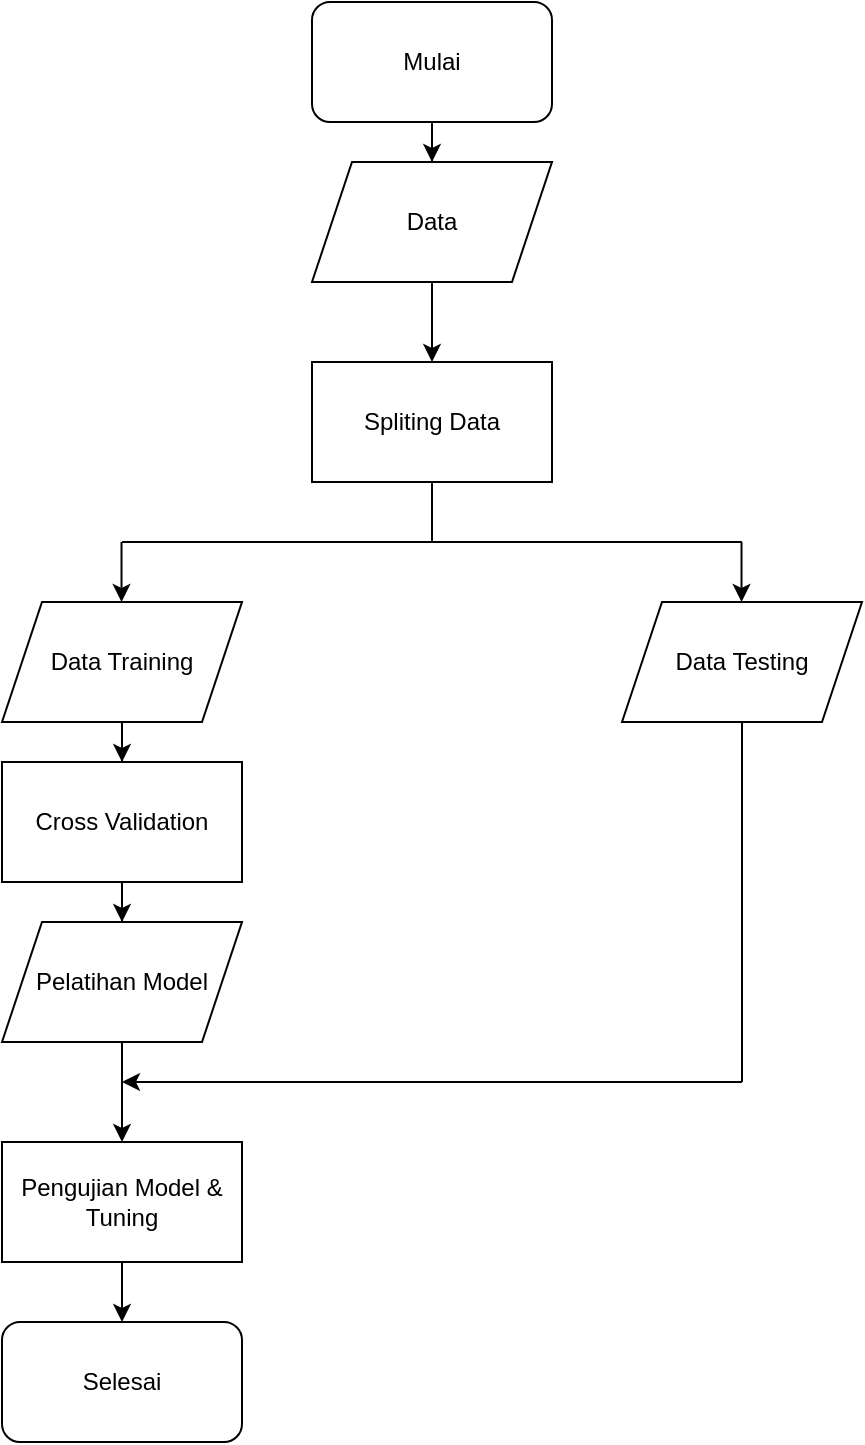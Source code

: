 <mxfile version="27.0.6">
  <diagram name="Page-1" id="WodKc6_ZIuvCr9vI83p-">
    <mxGraphModel dx="1367" dy="814" grid="1" gridSize="10" guides="1" tooltips="1" connect="1" arrows="1" fold="1" page="1" pageScale="1" pageWidth="850" pageHeight="1100" math="0" shadow="0">
      <root>
        <mxCell id="0" />
        <mxCell id="1" parent="0" />
        <mxCell id="mf4hABHOTUurk3NJhZ-f-36" value="" style="edgeStyle=orthogonalEdgeStyle;rounded=0;orthogonalLoop=1;jettySize=auto;html=1;" edge="1" parent="1" source="mf4hABHOTUurk3NJhZ-f-1" target="mf4hABHOTUurk3NJhZ-f-35">
          <mxGeometry relative="1" as="geometry" />
        </mxCell>
        <mxCell id="mf4hABHOTUurk3NJhZ-f-1" value="Mulai" style="rounded=1;whiteSpace=wrap;html=1;" vertex="1" parent="1">
          <mxGeometry x="365" y="30" width="120" height="60" as="geometry" />
        </mxCell>
        <mxCell id="mf4hABHOTUurk3NJhZ-f-5" value="" style="edgeStyle=orthogonalEdgeStyle;rounded=0;orthogonalLoop=1;jettySize=auto;html=1;" edge="1" parent="1" target="mf4hABHOTUurk3NJhZ-f-4">
          <mxGeometry relative="1" as="geometry">
            <mxPoint x="630" y="250" as="sourcePoint" />
          </mxGeometry>
        </mxCell>
        <mxCell id="mf4hABHOTUurk3NJhZ-f-16" style="edgeStyle=orthogonalEdgeStyle;rounded=0;orthogonalLoop=1;jettySize=auto;html=1;endArrow=none;startFill=0;" edge="1" parent="1" source="mf4hABHOTUurk3NJhZ-f-9">
          <mxGeometry relative="1" as="geometry">
            <mxPoint x="425" y="300" as="targetPoint" />
          </mxGeometry>
        </mxCell>
        <mxCell id="mf4hABHOTUurk3NJhZ-f-9" value="Spliting Data" style="rounded=0;whiteSpace=wrap;html=1;" vertex="1" parent="1">
          <mxGeometry x="365" y="210" width="120" height="60" as="geometry" />
        </mxCell>
        <mxCell id="mf4hABHOTUurk3NJhZ-f-18" value="" style="endArrow=none;html=1;rounded=0;" edge="1" parent="1">
          <mxGeometry width="50" height="50" relative="1" as="geometry">
            <mxPoint x="270" y="300" as="sourcePoint" />
            <mxPoint x="580" y="300" as="targetPoint" />
          </mxGeometry>
        </mxCell>
        <mxCell id="mf4hABHOTUurk3NJhZ-f-19" value="" style="endArrow=classic;html=1;rounded=0;" edge="1" parent="1">
          <mxGeometry width="50" height="50" relative="1" as="geometry">
            <mxPoint x="269.76" y="300" as="sourcePoint" />
            <mxPoint x="269.76" y="330" as="targetPoint" />
          </mxGeometry>
        </mxCell>
        <mxCell id="mf4hABHOTUurk3NJhZ-f-20" value="" style="endArrow=classic;html=1;rounded=0;" edge="1" parent="1">
          <mxGeometry width="50" height="50" relative="1" as="geometry">
            <mxPoint x="579.76" y="300" as="sourcePoint" />
            <mxPoint x="579.76" y="330" as="targetPoint" />
          </mxGeometry>
        </mxCell>
        <mxCell id="mf4hABHOTUurk3NJhZ-f-24" value="" style="edgeStyle=orthogonalEdgeStyle;rounded=0;orthogonalLoop=1;jettySize=auto;html=1;" edge="1" parent="1" source="mf4hABHOTUurk3NJhZ-f-21" target="mf4hABHOTUurk3NJhZ-f-23">
          <mxGeometry relative="1" as="geometry" />
        </mxCell>
        <mxCell id="mf4hABHOTUurk3NJhZ-f-21" value="Data Training" style="shape=parallelogram;perimeter=parallelogramPerimeter;whiteSpace=wrap;html=1;fixedSize=1;" vertex="1" parent="1">
          <mxGeometry x="210" y="330" width="120" height="60" as="geometry" />
        </mxCell>
        <mxCell id="mf4hABHOTUurk3NJhZ-f-33" style="edgeStyle=orthogonalEdgeStyle;rounded=0;orthogonalLoop=1;jettySize=auto;html=1;endArrow=none;startFill=0;" edge="1" parent="1" source="mf4hABHOTUurk3NJhZ-f-22">
          <mxGeometry relative="1" as="geometry">
            <mxPoint x="580" y="570" as="targetPoint" />
          </mxGeometry>
        </mxCell>
        <mxCell id="mf4hABHOTUurk3NJhZ-f-22" value="Data Testing" style="shape=parallelogram;perimeter=parallelogramPerimeter;whiteSpace=wrap;html=1;fixedSize=1;" vertex="1" parent="1">
          <mxGeometry x="520" y="330" width="120" height="60" as="geometry" />
        </mxCell>
        <mxCell id="mf4hABHOTUurk3NJhZ-f-29" value="" style="edgeStyle=orthogonalEdgeStyle;rounded=0;orthogonalLoop=1;jettySize=auto;html=1;" edge="1" parent="1" source="mf4hABHOTUurk3NJhZ-f-23" target="mf4hABHOTUurk3NJhZ-f-28">
          <mxGeometry relative="1" as="geometry" />
        </mxCell>
        <mxCell id="mf4hABHOTUurk3NJhZ-f-23" value="Cross Validation" style="whiteSpace=wrap;html=1;" vertex="1" parent="1">
          <mxGeometry x="210" y="410" width="120" height="60" as="geometry" />
        </mxCell>
        <mxCell id="mf4hABHOTUurk3NJhZ-f-41" value="" style="edgeStyle=orthogonalEdgeStyle;rounded=0;orthogonalLoop=1;jettySize=auto;html=1;" edge="1" parent="1" source="mf4hABHOTUurk3NJhZ-f-28" target="mf4hABHOTUurk3NJhZ-f-40">
          <mxGeometry relative="1" as="geometry" />
        </mxCell>
        <mxCell id="mf4hABHOTUurk3NJhZ-f-28" value="Pelatihan Model" style="shape=parallelogram;perimeter=parallelogramPerimeter;whiteSpace=wrap;html=1;fixedSize=1;" vertex="1" parent="1">
          <mxGeometry x="210" y="490" width="120" height="60" as="geometry" />
        </mxCell>
        <mxCell id="mf4hABHOTUurk3NJhZ-f-34" style="edgeStyle=orthogonalEdgeStyle;rounded=0;orthogonalLoop=1;jettySize=auto;html=1;endArrow=none;startFill=1;startArrow=classic;" edge="1" parent="1">
          <mxGeometry relative="1" as="geometry">
            <mxPoint x="580" y="570" as="targetPoint" />
            <mxPoint x="270" y="570" as="sourcePoint" />
          </mxGeometry>
        </mxCell>
        <mxCell id="mf4hABHOTUurk3NJhZ-f-37" style="edgeStyle=orthogonalEdgeStyle;rounded=0;orthogonalLoop=1;jettySize=auto;html=1;entryX=0.5;entryY=0;entryDx=0;entryDy=0;" edge="1" parent="1" source="mf4hABHOTUurk3NJhZ-f-35" target="mf4hABHOTUurk3NJhZ-f-9">
          <mxGeometry relative="1" as="geometry" />
        </mxCell>
        <mxCell id="mf4hABHOTUurk3NJhZ-f-35" value="Data" style="shape=parallelogram;perimeter=parallelogramPerimeter;whiteSpace=wrap;html=1;fixedSize=1;rounded=0;" vertex="1" parent="1">
          <mxGeometry x="365" y="110" width="120" height="60" as="geometry" />
        </mxCell>
        <mxCell id="mf4hABHOTUurk3NJhZ-f-38" value="Selesai" style="rounded=1;whiteSpace=wrap;html=1;" vertex="1" parent="1">
          <mxGeometry x="210" y="690" width="120" height="60" as="geometry" />
        </mxCell>
        <mxCell id="mf4hABHOTUurk3NJhZ-f-42" style="edgeStyle=orthogonalEdgeStyle;rounded=0;orthogonalLoop=1;jettySize=auto;html=1;entryX=0.5;entryY=0;entryDx=0;entryDy=0;" edge="1" parent="1" source="mf4hABHOTUurk3NJhZ-f-40" target="mf4hABHOTUurk3NJhZ-f-38">
          <mxGeometry relative="1" as="geometry" />
        </mxCell>
        <mxCell id="mf4hABHOTUurk3NJhZ-f-40" value="Pengujian Model &amp;amp; Tuning" style="whiteSpace=wrap;html=1;" vertex="1" parent="1">
          <mxGeometry x="210" y="600" width="120" height="60" as="geometry" />
        </mxCell>
      </root>
    </mxGraphModel>
  </diagram>
</mxfile>

